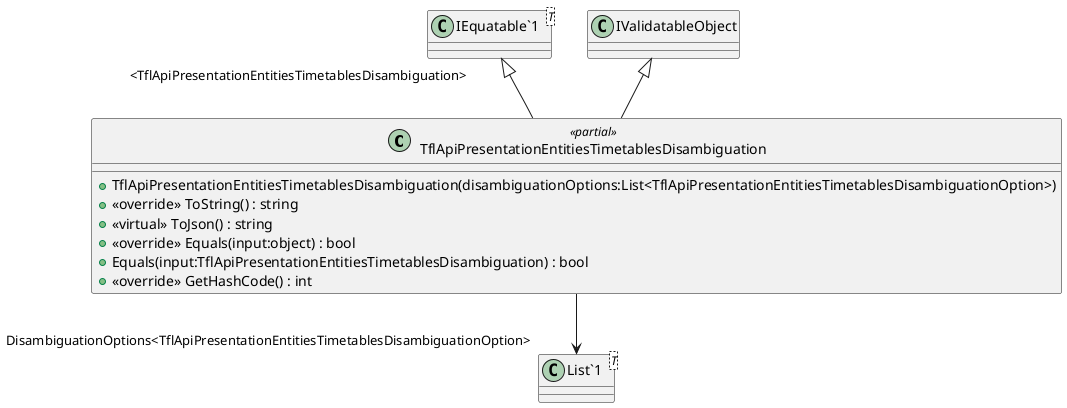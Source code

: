 @startuml
class TflApiPresentationEntitiesTimetablesDisambiguation <<partial>> {
    + TflApiPresentationEntitiesTimetablesDisambiguation(disambiguationOptions:List<TflApiPresentationEntitiesTimetablesDisambiguationOption>)
    + <<override>> ToString() : string
    + <<virtual>> ToJson() : string
    + <<override>> Equals(input:object) : bool
    + Equals(input:TflApiPresentationEntitiesTimetablesDisambiguation) : bool
    + <<override>> GetHashCode() : int
}
class "IEquatable`1"<T> {
}
class "List`1"<T> {
}
"IEquatable`1" "<TflApiPresentationEntitiesTimetablesDisambiguation>" <|-- TflApiPresentationEntitiesTimetablesDisambiguation
IValidatableObject <|-- TflApiPresentationEntitiesTimetablesDisambiguation
TflApiPresentationEntitiesTimetablesDisambiguation --> "DisambiguationOptions<TflApiPresentationEntitiesTimetablesDisambiguationOption>" "List`1"
@enduml
